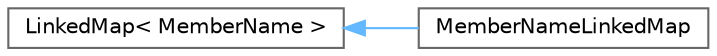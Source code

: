 digraph "Graphical Class Hierarchy"
{
 // INTERACTIVE_SVG=YES
 // LATEX_PDF_SIZE
  bgcolor="transparent";
  edge [fontname=Helvetica,fontsize=10,labelfontname=Helvetica,labelfontsize=10];
  node [fontname=Helvetica,fontsize=10,shape=box,height=0.2,width=0.4];
  rankdir="LR";
  Node0 [id="Node000000",label="LinkedMap\< MemberName \>",height=0.2,width=0.4,color="grey40", fillcolor="white", style="filled",URL="$d0/d2c/class_linked_map.html",tooltip=" "];
  Node0 -> Node1 [id="edge186_Node000000_Node000001",dir="back",color="steelblue1",style="solid",tooltip=" "];
  Node1 [id="Node000001",label="MemberNameLinkedMap",height=0.2,width=0.4,color="grey40", fillcolor="white", style="filled",URL="$da/d3d/class_member_name_linked_map.html",tooltip="Ordered dictionary of MemberName objects."];
}
